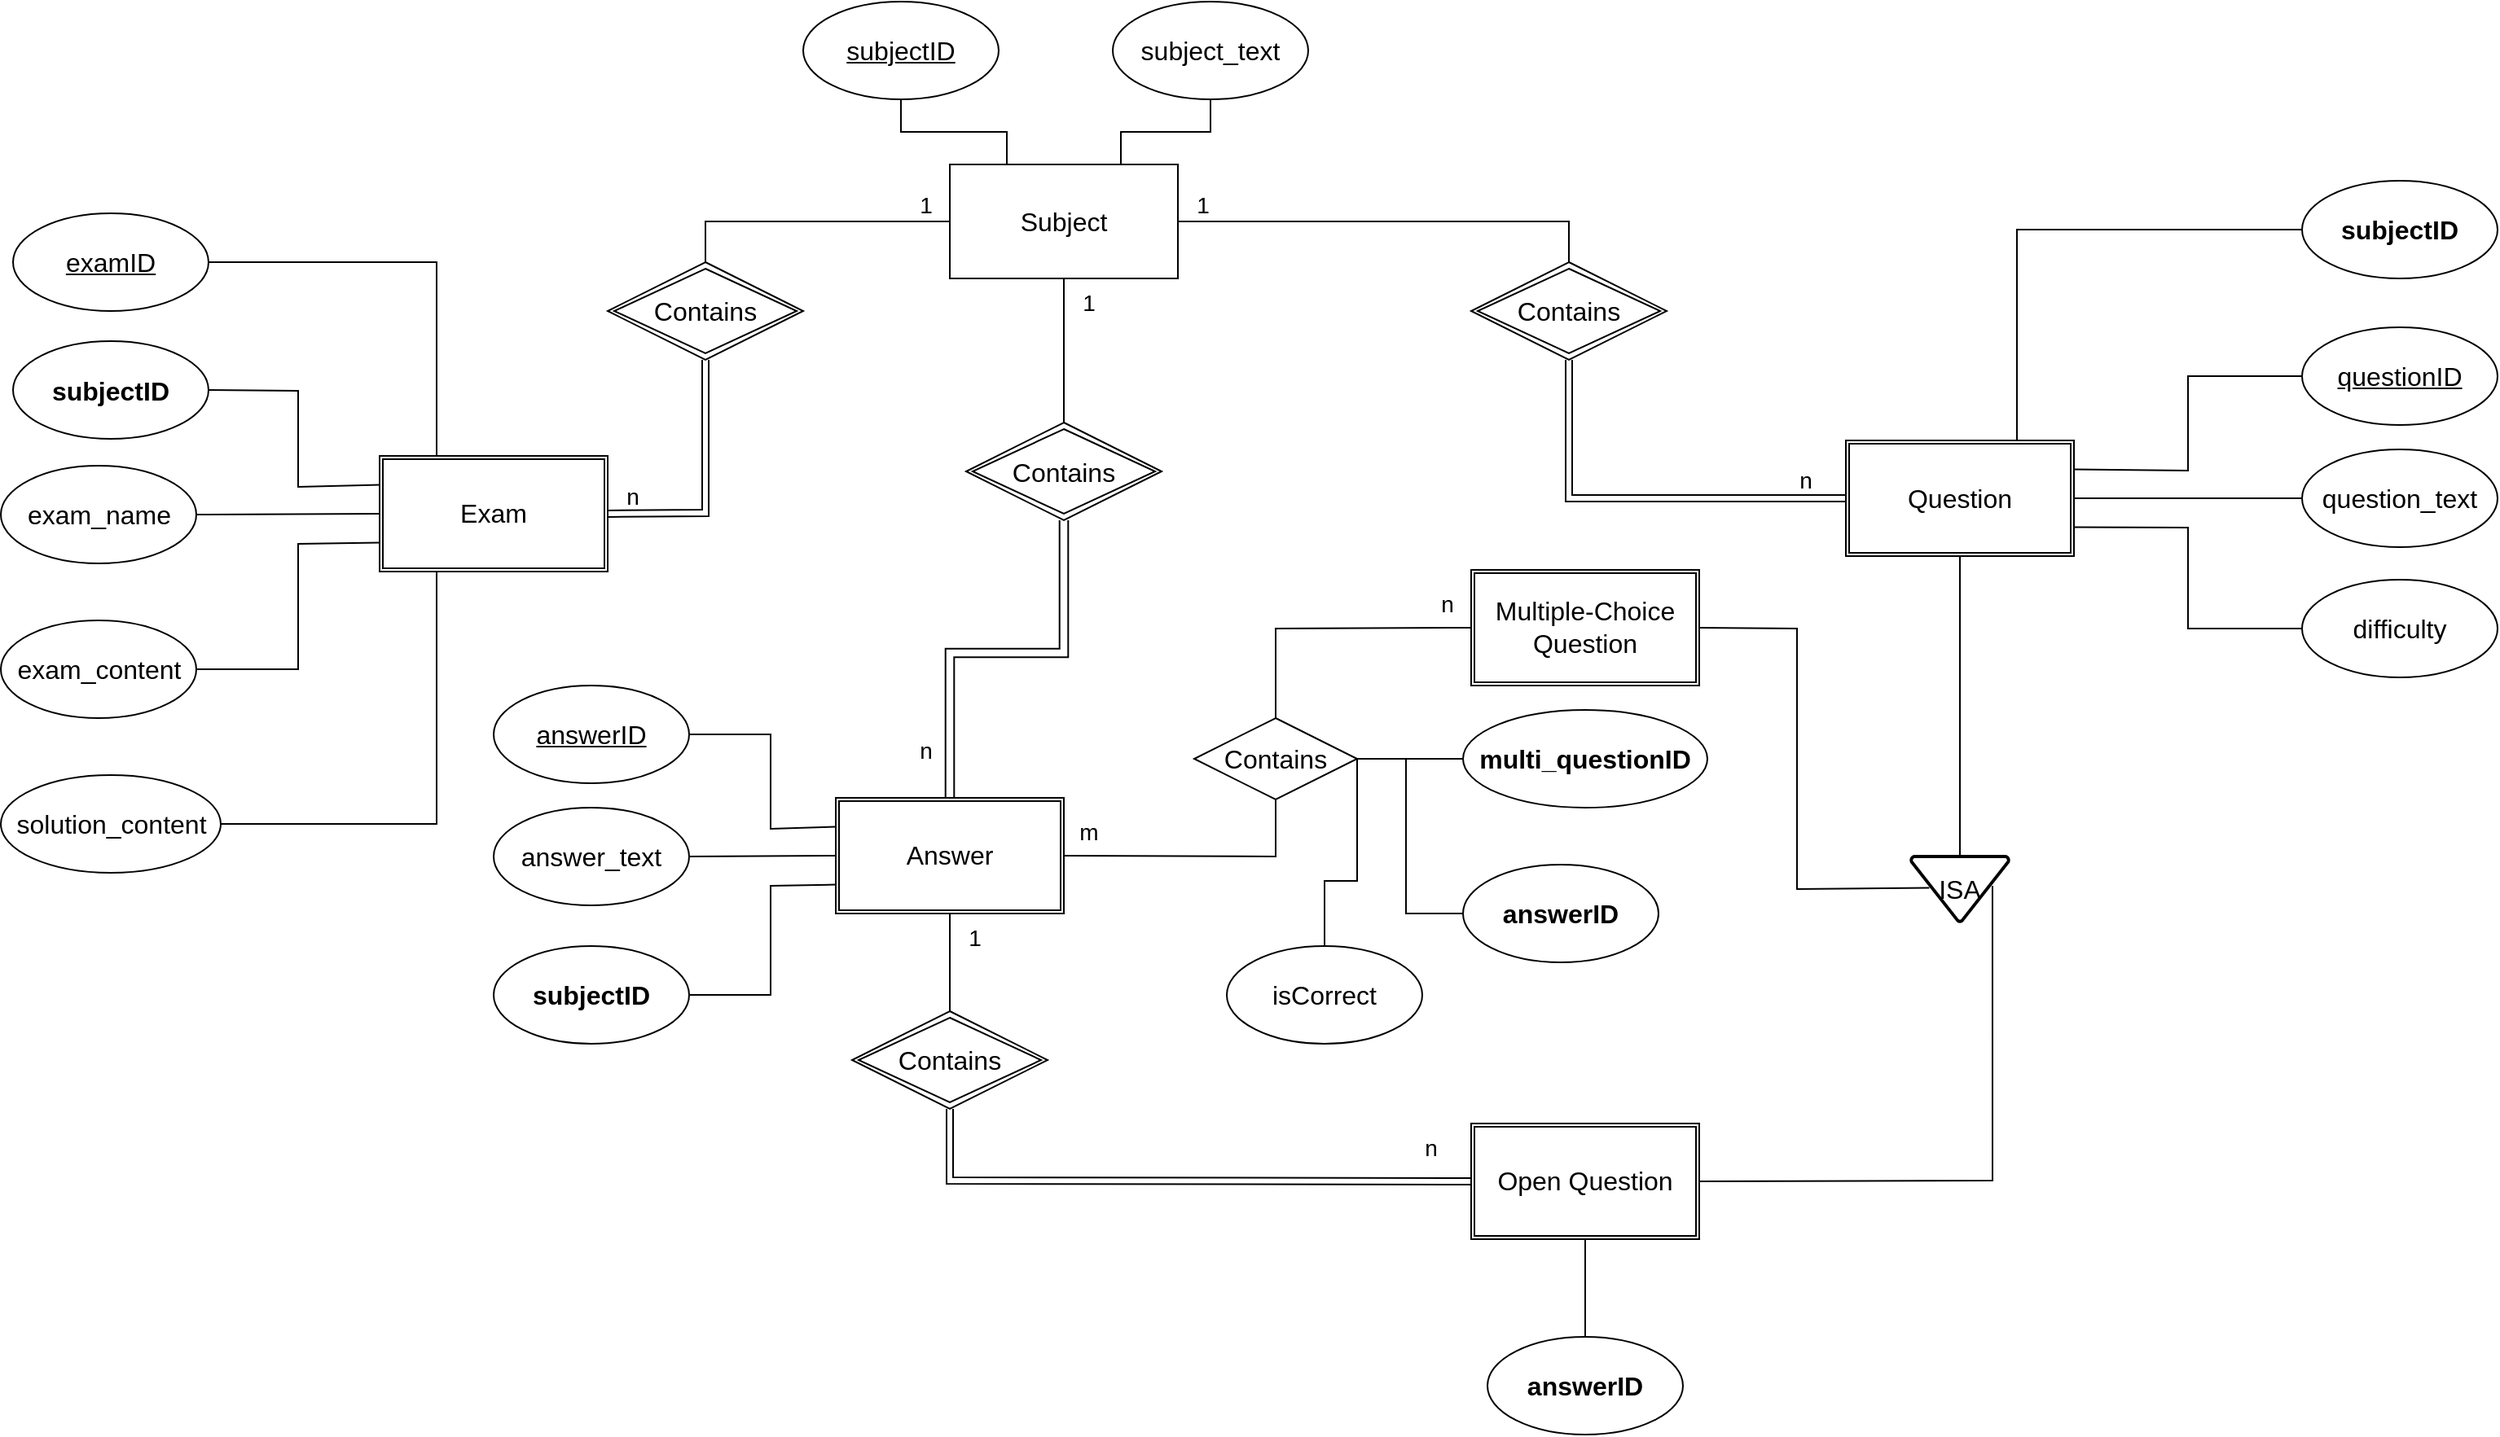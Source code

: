 <mxfile version="24.7.7">
  <diagram name="Page-1" id="cHMctXzzn7q3N3SrIJxy">
    <mxGraphModel dx="1434" dy="782" grid="1" gridSize="10" guides="1" tooltips="1" connect="1" arrows="1" fold="1" page="1" pageScale="1" pageWidth="1654" pageHeight="1169" math="0" shadow="0">
      <root>
        <mxCell id="0" />
        <mxCell id="1" parent="0" />
        <mxCell id="TfQCIEfQzdd_NM2B3Fw8-5" value="ISA" style="strokeWidth=2;html=1;shape=mxgraph.flowchart.merge_or_storage;whiteSpace=wrap;fontSize=16;" parent="1" vertex="1">
          <mxGeometry x="1190" y="545" width="60" height="40" as="geometry" />
        </mxCell>
        <mxCell id="TfQCIEfQzdd_NM2B3Fw8-8" value="Subject" style="rounded=0;whiteSpace=wrap;html=1;fontSize=16;" parent="1" vertex="1">
          <mxGeometry x="600" y="120" width="140" height="70" as="geometry" />
        </mxCell>
        <mxCell id="TfQCIEfQzdd_NM2B3Fw8-10" value="&lt;font style=&quot;font-size: 16px;&quot;&gt;&lt;u style=&quot;font-size: 16px;&quot;&gt;subjectID&lt;/u&gt;&lt;/font&gt;" style="ellipse;whiteSpace=wrap;html=1;fontSize=16;" parent="1" vertex="1">
          <mxGeometry x="510" y="20" width="120" height="60" as="geometry" />
        </mxCell>
        <mxCell id="TfQCIEfQzdd_NM2B3Fw8-12" value="subject_text" style="ellipse;whiteSpace=wrap;html=1;fontSize=16;" parent="1" vertex="1">
          <mxGeometry x="700" y="20" width="120" height="60" as="geometry" />
        </mxCell>
        <mxCell id="TfQCIEfQzdd_NM2B3Fw8-17" value="&lt;u&gt;answerID&lt;/u&gt;" style="ellipse;whiteSpace=wrap;html=1;fontSize=16;" parent="1" vertex="1">
          <mxGeometry x="320" y="440" width="120" height="60" as="geometry" />
        </mxCell>
        <mxCell id="TfQCIEfQzdd_NM2B3Fw8-19" value="answer_text" style="ellipse;whiteSpace=wrap;html=1;fontSize=16;" parent="1" vertex="1">
          <mxGeometry x="320" y="515" width="120" height="60" as="geometry" />
        </mxCell>
        <mxCell id="TfQCIEfQzdd_NM2B3Fw8-20" value="" style="endArrow=none;html=1;rounded=0;entryX=1;entryY=0.5;entryDx=0;entryDy=0;exitX=0;exitY=0.25;exitDx=0;exitDy=0;" parent="1" source="TfQCIEfQzdd_NM2B3Fw8-89" target="TfQCIEfQzdd_NM2B3Fw8-17" edge="1">
          <mxGeometry width="50" height="50" relative="1" as="geometry">
            <mxPoint x="530" y="527.5" as="sourcePoint" />
            <mxPoint x="760" y="380" as="targetPoint" />
            <Array as="points">
              <mxPoint x="490" y="528" />
              <mxPoint x="490" y="470" />
            </Array>
          </mxGeometry>
        </mxCell>
        <mxCell id="TfQCIEfQzdd_NM2B3Fw8-27" value="" style="endArrow=none;html=1;rounded=0;entryX=0.5;entryY=1;entryDx=0;entryDy=0;exitX=0.5;exitY=0;exitDx=0;exitDy=0;exitPerimeter=0;" parent="1" source="TfQCIEfQzdd_NM2B3Fw8-5" target="TfQCIEfQzdd_NM2B3Fw8-90" edge="1">
          <mxGeometry width="50" height="50" relative="1" as="geometry">
            <mxPoint x="710" y="430" as="sourcePoint" />
            <mxPoint x="1220" y="360" as="targetPoint" />
          </mxGeometry>
        </mxCell>
        <mxCell id="TfQCIEfQzdd_NM2B3Fw8-28" value="" style="endArrow=none;html=1;rounded=0;exitX=1;exitY=0.5;exitDx=0;exitDy=0;entryX=0.187;entryY=0.48;entryDx=0;entryDy=0;entryPerimeter=0;" parent="1" source="TfQCIEfQzdd_NM2B3Fw8-92" target="TfQCIEfQzdd_NM2B3Fw8-5" edge="1">
          <mxGeometry width="50" height="50" relative="1" as="geometry">
            <mxPoint x="1060" y="405" as="sourcePoint" />
            <mxPoint x="1160" y="580" as="targetPoint" />
            <Array as="points">
              <mxPoint x="1120" y="405" />
              <mxPoint x="1120" y="565" />
            </Array>
          </mxGeometry>
        </mxCell>
        <mxCell id="TfQCIEfQzdd_NM2B3Fw8-29" value="" style="endArrow=none;html=1;rounded=0;exitX=1;exitY=0.5;exitDx=0;exitDy=0;entryX=0.833;entryY=0.45;entryDx=0;entryDy=0;entryPerimeter=0;" parent="1" source="TfQCIEfQzdd_NM2B3Fw8-93" target="TfQCIEfQzdd_NM2B3Fw8-5" edge="1">
          <mxGeometry width="50" height="50" relative="1" as="geometry">
            <mxPoint x="1060" y="743.97" as="sourcePoint" />
            <mxPoint x="1280" y="610" as="targetPoint" />
            <Array as="points">
              <mxPoint x="1240" y="744" />
            </Array>
          </mxGeometry>
        </mxCell>
        <mxCell id="TfQCIEfQzdd_NM2B3Fw8-30" value="&lt;u&gt;questionID&lt;/u&gt;" style="ellipse;whiteSpace=wrap;html=1;fontSize=16;" parent="1" vertex="1">
          <mxGeometry x="1430" y="220" width="120" height="60" as="geometry" />
        </mxCell>
        <mxCell id="TfQCIEfQzdd_NM2B3Fw8-32" value="question_text" style="ellipse;whiteSpace=wrap;html=1;fontSize=16;" parent="1" vertex="1">
          <mxGeometry x="1430" y="295" width="120" height="60" as="geometry" />
        </mxCell>
        <mxCell id="TfQCIEfQzdd_NM2B3Fw8-33" value="difficulty" style="ellipse;whiteSpace=wrap;html=1;fontSize=16;" parent="1" vertex="1">
          <mxGeometry x="1430" y="375" width="120" height="60" as="geometry" />
        </mxCell>
        <mxCell id="TfQCIEfQzdd_NM2B3Fw8-34" value="" style="endArrow=none;html=1;rounded=0;entryX=0;entryY=0.5;entryDx=0;entryDy=0;exitX=1;exitY=0.75;exitDx=0;exitDy=0;" parent="1" source="TfQCIEfQzdd_NM2B3Fw8-90" target="TfQCIEfQzdd_NM2B3Fw8-33" edge="1">
          <mxGeometry width="50" height="50" relative="1" as="geometry">
            <mxPoint x="1290" y="342.5" as="sourcePoint" />
            <mxPoint x="1040" y="310" as="targetPoint" />
            <Array as="points">
              <mxPoint x="1360" y="343" />
              <mxPoint x="1360" y="405" />
            </Array>
          </mxGeometry>
        </mxCell>
        <mxCell id="TfQCIEfQzdd_NM2B3Fw8-35" value="" style="endArrow=none;html=1;rounded=0;entryX=0;entryY=0.5;entryDx=0;entryDy=0;exitX=1;exitY=0.5;exitDx=0;exitDy=0;" parent="1" source="TfQCIEfQzdd_NM2B3Fw8-90" target="TfQCIEfQzdd_NM2B3Fw8-32" edge="1">
          <mxGeometry width="50" height="50" relative="1" as="geometry">
            <mxPoint x="1290" y="325" as="sourcePoint" />
            <mxPoint x="1040" y="310" as="targetPoint" />
          </mxGeometry>
        </mxCell>
        <mxCell id="TfQCIEfQzdd_NM2B3Fw8-37" value="" style="endArrow=none;html=1;rounded=0;entryX=0;entryY=0.5;entryDx=0;entryDy=0;exitX=1;exitY=0.25;exitDx=0;exitDy=0;" parent="1" source="TfQCIEfQzdd_NM2B3Fw8-90" target="TfQCIEfQzdd_NM2B3Fw8-30" edge="1">
          <mxGeometry width="50" height="50" relative="1" as="geometry">
            <mxPoint x="1290" y="307.5" as="sourcePoint" />
            <mxPoint x="1380" y="280" as="targetPoint" />
            <Array as="points">
              <mxPoint x="1360" y="308" />
              <mxPoint x="1360" y="250" />
            </Array>
          </mxGeometry>
        </mxCell>
        <mxCell id="TfQCIEfQzdd_NM2B3Fw8-41" value="Contains" style="rhombus;whiteSpace=wrap;html=1;fontSize=16;" parent="1" vertex="1">
          <mxGeometry x="750" y="460" width="100" height="50" as="geometry" />
        </mxCell>
        <mxCell id="TfQCIEfQzdd_NM2B3Fw8-42" value="" style="endArrow=none;html=1;rounded=0;exitX=0;exitY=0.5;exitDx=0;exitDy=0;entryX=0.5;entryY=0;entryDx=0;entryDy=0;" parent="1" source="TfQCIEfQzdd_NM2B3Fw8-92" target="TfQCIEfQzdd_NM2B3Fw8-41" edge="1">
          <mxGeometry width="50" height="50" relative="1" as="geometry">
            <mxPoint x="920" y="405" as="sourcePoint" />
            <mxPoint x="860" y="460" as="targetPoint" />
            <Array as="points">
              <mxPoint x="800" y="405" />
            </Array>
          </mxGeometry>
        </mxCell>
        <mxCell id="TfQCIEfQzdd_NM2B3Fw8-43" value="" style="endArrow=none;html=1;rounded=0;entryX=0.5;entryY=1;entryDx=0;entryDy=0;exitX=1;exitY=0.5;exitDx=0;exitDy=0;" parent="1" source="TfQCIEfQzdd_NM2B3Fw8-89" target="TfQCIEfQzdd_NM2B3Fw8-41" edge="1">
          <mxGeometry width="50" height="50" relative="1" as="geometry">
            <mxPoint x="670" y="545" as="sourcePoint" />
            <mxPoint x="1000" y="430" as="targetPoint" />
            <Array as="points">
              <mxPoint x="800" y="545" />
            </Array>
          </mxGeometry>
        </mxCell>
        <mxCell id="TfQCIEfQzdd_NM2B3Fw8-44" value="&lt;font style=&quot;font-size: 14px;&quot;&gt;n&lt;/font&gt;" style="text;html=1;align=center;verticalAlign=middle;resizable=0;points=[];autosize=1;strokeColor=none;fillColor=none;" parent="1" vertex="1">
          <mxGeometry x="890" y="375" width="30" height="30" as="geometry" />
        </mxCell>
        <mxCell id="TfQCIEfQzdd_NM2B3Fw8-45" value="&lt;font style=&quot;font-size: 14px;&quot;&gt;m&lt;/font&gt;" style="text;html=1;align=center;verticalAlign=middle;resizable=0;points=[];autosize=1;strokeColor=none;fillColor=none;" parent="1" vertex="1">
          <mxGeometry x="670" y="515" width="30" height="30" as="geometry" />
        </mxCell>
        <mxCell id="TfQCIEfQzdd_NM2B3Fw8-47" value="" style="endArrow=none;html=1;rounded=0;exitX=0.5;exitY=0;exitDx=0;exitDy=0;entryX=0.5;entryY=1;entryDx=0;entryDy=0;" parent="1" source="TfQCIEfQzdd_NM2B3Fw8-101" target="TfQCIEfQzdd_NM2B3Fw8-89" edge="1">
          <mxGeometry width="50" height="50" relative="1" as="geometry">
            <mxPoint x="600" y="650" as="sourcePoint" />
            <mxPoint x="600" y="580" as="targetPoint" />
          </mxGeometry>
        </mxCell>
        <mxCell id="TfQCIEfQzdd_NM2B3Fw8-51" value="" style="endArrow=none;html=1;rounded=0;entryX=0.5;entryY=0;entryDx=0;entryDy=0;exitX=0.5;exitY=1;exitDx=0;exitDy=0;" parent="1" source="TfQCIEfQzdd_NM2B3Fw8-8" target="TfQCIEfQzdd_NM2B3Fw8-99" edge="1">
          <mxGeometry width="50" height="50" relative="1" as="geometry">
            <mxPoint x="720" y="470" as="sourcePoint" />
            <mxPoint x="670" y="288.5" as="targetPoint" />
          </mxGeometry>
        </mxCell>
        <mxCell id="TfQCIEfQzdd_NM2B3Fw8-52" value="" style="endArrow=none;html=1;rounded=0;entryX=0.5;entryY=0;entryDx=0;entryDy=0;exitX=1;exitY=0.5;exitDx=0;exitDy=0;" parent="1" source="TfQCIEfQzdd_NM2B3Fw8-8" target="TfQCIEfQzdd_NM2B3Fw8-100" edge="1">
          <mxGeometry width="50" height="50" relative="1" as="geometry">
            <mxPoint x="720" y="470" as="sourcePoint" />
            <mxPoint x="980" y="180" as="targetPoint" />
            <Array as="points">
              <mxPoint x="980" y="155" />
            </Array>
          </mxGeometry>
        </mxCell>
        <mxCell id="TfQCIEfQzdd_NM2B3Fw8-55" value="&lt;font style=&quot;font-size: 14px;&quot;&gt;n&lt;/font&gt;" style="text;html=1;align=center;verticalAlign=middle;resizable=0;points=[];autosize=1;strokeColor=none;fillColor=none;" parent="1" vertex="1">
          <mxGeometry x="570" y="465" width="30" height="30" as="geometry" />
        </mxCell>
        <mxCell id="TfQCIEfQzdd_NM2B3Fw8-56" value="&lt;font style=&quot;font-size: 14px;&quot;&gt;n&lt;/font&gt;" style="text;html=1;align=center;verticalAlign=middle;resizable=0;points=[];autosize=1;strokeColor=none;fillColor=none;" parent="1" vertex="1">
          <mxGeometry x="1110" y="298.5" width="30" height="30" as="geometry" />
        </mxCell>
        <mxCell id="TfQCIEfQzdd_NM2B3Fw8-57" value="&lt;font style=&quot;font-size: 14px;&quot;&gt;1&lt;/font&gt;" style="text;html=1;align=center;verticalAlign=middle;resizable=0;points=[];autosize=1;strokeColor=none;fillColor=none;" parent="1" vertex="1">
          <mxGeometry x="670" y="190" width="30" height="30" as="geometry" />
        </mxCell>
        <mxCell id="TfQCIEfQzdd_NM2B3Fw8-58" value="&lt;font style=&quot;font-size: 14px;&quot;&gt;1&lt;/font&gt;" style="text;html=1;align=center;verticalAlign=middle;resizable=0;points=[];autosize=1;strokeColor=none;fillColor=none;" parent="1" vertex="1">
          <mxGeometry x="740" y="130" width="30" height="30" as="geometry" />
        </mxCell>
        <mxCell id="TfQCIEfQzdd_NM2B3Fw8-59" value="&lt;font style=&quot;font-size: 14px;&quot;&gt;1&lt;/font&gt;" style="text;html=1;align=center;verticalAlign=middle;resizable=0;points=[];autosize=1;strokeColor=none;fillColor=none;" parent="1" vertex="1">
          <mxGeometry x="600" y="580" width="30" height="30" as="geometry" />
        </mxCell>
        <mxCell id="TfQCIEfQzdd_NM2B3Fw8-60" value="&lt;font style=&quot;font-size: 14px;&quot;&gt;n&lt;/font&gt;" style="text;html=1;align=center;verticalAlign=middle;resizable=0;points=[];autosize=1;strokeColor=none;fillColor=none;" parent="1" vertex="1">
          <mxGeometry x="880" y="708.97" width="30" height="30" as="geometry" />
        </mxCell>
        <mxCell id="TfQCIEfQzdd_NM2B3Fw8-62" value="&lt;u&gt;examID&lt;/u&gt;" style="ellipse;whiteSpace=wrap;html=1;fontSize=16;" parent="1" vertex="1">
          <mxGeometry x="25" y="150" width="120" height="60" as="geometry" />
        </mxCell>
        <mxCell id="TfQCIEfQzdd_NM2B3Fw8-63" value="exam_name" style="ellipse;whiteSpace=wrap;html=1;fontSize=16;" parent="1" vertex="1">
          <mxGeometry x="17.5" y="305" width="120" height="60" as="geometry" />
        </mxCell>
        <mxCell id="TfQCIEfQzdd_NM2B3Fw8-64" value="exam_content" style="ellipse;whiteSpace=wrap;html=1;fontSize=16;" parent="1" vertex="1">
          <mxGeometry x="17.5" y="400" width="120" height="60" as="geometry" />
        </mxCell>
        <mxCell id="TfQCIEfQzdd_NM2B3Fw8-65" value="solution_content" style="ellipse;whiteSpace=wrap;html=1;fontSize=16;" parent="1" vertex="1">
          <mxGeometry x="17.5" y="495" width="135" height="60" as="geometry" />
        </mxCell>
        <mxCell id="TfQCIEfQzdd_NM2B3Fw8-66" value="" style="endArrow=none;html=1;rounded=0;entryX=1;entryY=0.5;entryDx=0;entryDy=0;exitX=0.25;exitY=0;exitDx=0;exitDy=0;" parent="1" source="TfQCIEfQzdd_NM2B3Fw8-87" target="TfQCIEfQzdd_NM2B3Fw8-62" edge="1">
          <mxGeometry width="50" height="50" relative="1" as="geometry">
            <mxPoint x="285" y="300" as="sourcePoint" />
            <mxPoint x="850" y="420" as="targetPoint" />
            <Array as="points">
              <mxPoint x="285" y="180" />
            </Array>
          </mxGeometry>
        </mxCell>
        <mxCell id="TfQCIEfQzdd_NM2B3Fw8-67" value="" style="endArrow=none;html=1;rounded=0;entryX=1;entryY=0.5;entryDx=0;entryDy=0;exitX=0;exitY=0.5;exitDx=0;exitDy=0;" parent="1" source="TfQCIEfQzdd_NM2B3Fw8-87" target="TfQCIEfQzdd_NM2B3Fw8-63" edge="1">
          <mxGeometry width="50" height="50" relative="1" as="geometry">
            <mxPoint x="250" y="335" as="sourcePoint" />
            <mxPoint x="850" y="420" as="targetPoint" />
          </mxGeometry>
        </mxCell>
        <mxCell id="TfQCIEfQzdd_NM2B3Fw8-68" value="" style="endArrow=none;html=1;rounded=0;entryX=1;entryY=0.5;entryDx=0;entryDy=0;exitX=0;exitY=0.75;exitDx=0;exitDy=0;" parent="1" source="TfQCIEfQzdd_NM2B3Fw8-87" target="TfQCIEfQzdd_NM2B3Fw8-64" edge="1">
          <mxGeometry width="50" height="50" relative="1" as="geometry">
            <mxPoint x="250" y="352.5" as="sourcePoint" />
            <mxPoint x="850" y="420" as="targetPoint" />
            <Array as="points">
              <mxPoint x="200" y="353" />
              <mxPoint x="200" y="430" />
            </Array>
          </mxGeometry>
        </mxCell>
        <mxCell id="TfQCIEfQzdd_NM2B3Fw8-69" value="" style="endArrow=none;html=1;rounded=0;entryX=1;entryY=0.5;entryDx=0;entryDy=0;exitX=0.25;exitY=1;exitDx=0;exitDy=0;" parent="1" source="TfQCIEfQzdd_NM2B3Fw8-87" target="TfQCIEfQzdd_NM2B3Fw8-65" edge="1">
          <mxGeometry width="50" height="50" relative="1" as="geometry">
            <mxPoint x="285" y="370" as="sourcePoint" />
            <mxPoint x="850" y="420" as="targetPoint" />
            <Array as="points">
              <mxPoint x="285" y="525" />
            </Array>
          </mxGeometry>
        </mxCell>
        <mxCell id="TfQCIEfQzdd_NM2B3Fw8-70" value="" style="endArrow=none;html=1;rounded=0;entryX=1;entryY=0.5;entryDx=0;entryDy=0;exitX=0;exitY=0.25;exitDx=0;exitDy=0;" parent="1" source="TfQCIEfQzdd_NM2B3Fw8-87" target="TfQCIEfQzdd_NM2B3Fw8-71" edge="1">
          <mxGeometry width="50" height="50" relative="1" as="geometry">
            <mxPoint x="250" y="317.5" as="sourcePoint" />
            <mxPoint x="850" y="420" as="targetPoint" />
            <Array as="points">
              <mxPoint x="200" y="318" />
              <mxPoint x="200" y="259" />
            </Array>
          </mxGeometry>
        </mxCell>
        <mxCell id="TfQCIEfQzdd_NM2B3Fw8-71" value="&lt;b&gt;subjectID&lt;/b&gt;" style="ellipse;whiteSpace=wrap;html=1;fontSize=16;" parent="1" vertex="1">
          <mxGeometry x="25" y="228.5" width="120" height="60" as="geometry" />
        </mxCell>
        <mxCell id="TfQCIEfQzdd_NM2B3Fw8-72" value="&lt;b&gt;&lt;font style=&quot;font-size: 16px;&quot;&gt;&lt;span style=&quot;font-size: 16px;&quot;&gt;subjectID&lt;/span&gt;&lt;/font&gt;&lt;/b&gt;" style="ellipse;whiteSpace=wrap;html=1;fontSize=16;" parent="1" vertex="1">
          <mxGeometry x="1430" y="130" width="120" height="60" as="geometry" />
        </mxCell>
        <mxCell id="TfQCIEfQzdd_NM2B3Fw8-73" value="" style="endArrow=none;html=1;rounded=0;entryX=0;entryY=0.5;entryDx=0;entryDy=0;exitX=0.75;exitY=0;exitDx=0;exitDy=0;" parent="1" source="TfQCIEfQzdd_NM2B3Fw8-90" target="TfQCIEfQzdd_NM2B3Fw8-72" edge="1">
          <mxGeometry width="50" height="50" relative="1" as="geometry">
            <mxPoint x="1255" y="290" as="sourcePoint" />
            <mxPoint x="850" y="420" as="targetPoint" />
            <Array as="points">
              <mxPoint x="1255" y="160" />
            </Array>
          </mxGeometry>
        </mxCell>
        <mxCell id="TfQCIEfQzdd_NM2B3Fw8-74" value="&lt;b&gt;&lt;font style=&quot;font-size: 16px;&quot;&gt;&lt;span style=&quot;font-size: 16px;&quot;&gt;subjectID&lt;/span&gt;&lt;/font&gt;&lt;/b&gt;" style="ellipse;whiteSpace=wrap;html=1;fontSize=16;" parent="1" vertex="1">
          <mxGeometry x="320" y="600" width="120" height="60" as="geometry" />
        </mxCell>
        <mxCell id="TfQCIEfQzdd_NM2B3Fw8-75" value="" style="endArrow=none;html=1;rounded=0;entryX=1;entryY=0.5;entryDx=0;entryDy=0;exitX=0;exitY=0.5;exitDx=0;exitDy=0;" parent="1" source="TfQCIEfQzdd_NM2B3Fw8-89" target="TfQCIEfQzdd_NM2B3Fw8-19" edge="1">
          <mxGeometry width="50" height="50" relative="1" as="geometry">
            <mxPoint x="530" y="545" as="sourcePoint" />
            <mxPoint x="850" y="420" as="targetPoint" />
          </mxGeometry>
        </mxCell>
        <mxCell id="TfQCIEfQzdd_NM2B3Fw8-76" value="" style="endArrow=none;html=1;rounded=0;entryX=1;entryY=0.5;entryDx=0;entryDy=0;exitX=0;exitY=0.75;exitDx=0;exitDy=0;" parent="1" source="TfQCIEfQzdd_NM2B3Fw8-89" target="TfQCIEfQzdd_NM2B3Fw8-74" edge="1">
          <mxGeometry width="50" height="50" relative="1" as="geometry">
            <mxPoint x="530" y="562.5" as="sourcePoint" />
            <mxPoint x="850" y="420" as="targetPoint" />
            <Array as="points">
              <mxPoint x="490" y="563" />
              <mxPoint x="490" y="630" />
            </Array>
          </mxGeometry>
        </mxCell>
        <mxCell id="TfQCIEfQzdd_NM2B3Fw8-77" value="&lt;b&gt;answerID&lt;/b&gt;" style="ellipse;whiteSpace=wrap;html=1;fontSize=16;" parent="1" vertex="1">
          <mxGeometry x="930" y="840" width="120" height="60" as="geometry" />
        </mxCell>
        <mxCell id="TfQCIEfQzdd_NM2B3Fw8-78" value="" style="endArrow=none;html=1;rounded=0;entryX=0.5;entryY=1;entryDx=0;entryDy=0;exitX=0.5;exitY=0;exitDx=0;exitDy=0;" parent="1" source="TfQCIEfQzdd_NM2B3Fw8-77" target="TfQCIEfQzdd_NM2B3Fw8-93" edge="1">
          <mxGeometry width="50" height="50" relative="1" as="geometry">
            <mxPoint x="800" y="610" as="sourcePoint" />
            <mxPoint x="990" y="778.97" as="targetPoint" />
          </mxGeometry>
        </mxCell>
        <mxCell id="TfQCIEfQzdd_NM2B3Fw8-79" value="" style="endArrow=none;html=1;rounded=0;entryX=0.5;entryY=1;entryDx=0;entryDy=0;exitX=0.25;exitY=0;exitDx=0;exitDy=0;" parent="1" source="TfQCIEfQzdd_NM2B3Fw8-8" target="TfQCIEfQzdd_NM2B3Fw8-10" edge="1">
          <mxGeometry width="50" height="50" relative="1" as="geometry">
            <mxPoint x="800" y="460" as="sourcePoint" />
            <mxPoint x="850" y="410" as="targetPoint" />
            <Array as="points">
              <mxPoint x="635" y="100" />
              <mxPoint x="570" y="100" />
            </Array>
          </mxGeometry>
        </mxCell>
        <mxCell id="TfQCIEfQzdd_NM2B3Fw8-80" value="" style="endArrow=none;html=1;rounded=0;entryX=0.5;entryY=1;entryDx=0;entryDy=0;exitX=0.75;exitY=0;exitDx=0;exitDy=0;" parent="1" source="TfQCIEfQzdd_NM2B3Fw8-8" target="TfQCIEfQzdd_NM2B3Fw8-12" edge="1">
          <mxGeometry width="50" height="50" relative="1" as="geometry">
            <mxPoint x="800" y="460" as="sourcePoint" />
            <mxPoint x="850" y="410" as="targetPoint" />
            <Array as="points">
              <mxPoint x="705" y="100" />
              <mxPoint x="760" y="100" />
            </Array>
          </mxGeometry>
        </mxCell>
        <mxCell id="TfQCIEfQzdd_NM2B3Fw8-82" value="" style="endArrow=none;html=1;rounded=0;entryX=0.5;entryY=0;entryDx=0;entryDy=0;exitX=0;exitY=0.5;exitDx=0;exitDy=0;" parent="1" source="TfQCIEfQzdd_NM2B3Fw8-8" target="TfQCIEfQzdd_NM2B3Fw8-98" edge="1">
          <mxGeometry width="50" height="50" relative="1" as="geometry">
            <mxPoint x="650" y="450" as="sourcePoint" />
            <mxPoint x="450" y="190" as="targetPoint" />
            <Array as="points">
              <mxPoint x="450" y="155" />
            </Array>
          </mxGeometry>
        </mxCell>
        <mxCell id="TfQCIEfQzdd_NM2B3Fw8-84" value="&lt;font style=&quot;font-size: 14px;&quot;&gt;1&lt;/font&gt;" style="text;html=1;align=center;verticalAlign=middle;resizable=0;points=[];autosize=1;strokeColor=none;fillColor=none;" parent="1" vertex="1">
          <mxGeometry x="570" y="130" width="30" height="30" as="geometry" />
        </mxCell>
        <mxCell id="TfQCIEfQzdd_NM2B3Fw8-85" value="&lt;font style=&quot;font-size: 14px;&quot;&gt;n&lt;/font&gt;" style="text;html=1;align=center;verticalAlign=middle;resizable=0;points=[];autosize=1;strokeColor=none;fillColor=none;" parent="1" vertex="1">
          <mxGeometry x="390" y="308.5" width="30" height="30" as="geometry" />
        </mxCell>
        <mxCell id="TfQCIEfQzdd_NM2B3Fw8-86" value="" style="shape=link;html=1;rounded=0;width=5.294;entryX=0.5;entryY=0;entryDx=0;entryDy=0;exitX=0.5;exitY=1;exitDx=0;exitDy=0;" parent="1" source="TfQCIEfQzdd_NM2B3Fw8-99" target="TfQCIEfQzdd_NM2B3Fw8-89" edge="1">
          <mxGeometry width="100" relative="1" as="geometry">
            <mxPoint x="670" y="338.5" as="sourcePoint" />
            <mxPoint x="570" y="820" as="targetPoint" />
            <Array as="points">
              <mxPoint x="670" y="420" />
              <mxPoint x="600" y="420" />
            </Array>
          </mxGeometry>
        </mxCell>
        <mxCell id="TfQCIEfQzdd_NM2B3Fw8-87" value="&lt;font style=&quot;font-size: 16px;&quot;&gt;Exam&lt;/font&gt;" style="shape=ext;double=1;rounded=0;whiteSpace=wrap;html=1;" parent="1" vertex="1">
          <mxGeometry x="250" y="298.97" width="140" height="71.03" as="geometry" />
        </mxCell>
        <mxCell id="TfQCIEfQzdd_NM2B3Fw8-89" value="&lt;font style=&quot;font-size: 16px;&quot;&gt;Answer&lt;/font&gt;" style="shape=ext;double=1;rounded=0;whiteSpace=wrap;html=1;" parent="1" vertex="1">
          <mxGeometry x="530" y="508.97" width="140" height="71.03" as="geometry" />
        </mxCell>
        <mxCell id="TfQCIEfQzdd_NM2B3Fw8-90" value="&lt;font style=&quot;font-size: 16px;&quot;&gt;Question&lt;/font&gt;" style="shape=ext;double=1;rounded=0;whiteSpace=wrap;html=1;" parent="1" vertex="1">
          <mxGeometry x="1150" y="289.49" width="140" height="71.03" as="geometry" />
        </mxCell>
        <mxCell id="TfQCIEfQzdd_NM2B3Fw8-92" value="&lt;div style=&quot;font-size: 16px;&quot;&gt;&lt;font style=&quot;font-size: 16px;&quot;&gt;Multiple-Choice&lt;/font&gt;&lt;/div&gt;&lt;div style=&quot;font-size: 16px;&quot;&gt;&lt;font style=&quot;font-size: 16px;&quot;&gt;&lt;font style=&quot;font-size: 16px;&quot;&gt;Question&lt;/font&gt;&lt;font style=&quot;font-size: 16px;&quot;&gt;&lt;br&gt;&lt;/font&gt;&lt;/font&gt;&lt;/div&gt;" style="shape=ext;double=1;rounded=0;whiteSpace=wrap;html=1;" parent="1" vertex="1">
          <mxGeometry x="920" y="368.97" width="140" height="71.03" as="geometry" />
        </mxCell>
        <mxCell id="TfQCIEfQzdd_NM2B3Fw8-93" value="&lt;font style=&quot;font-size: 16px;&quot;&gt;Open Question&lt;/font&gt;" style="shape=ext;double=1;rounded=0;whiteSpace=wrap;html=1;" parent="1" vertex="1">
          <mxGeometry x="920" y="708.97" width="140" height="71.03" as="geometry" />
        </mxCell>
        <mxCell id="TfQCIEfQzdd_NM2B3Fw8-95" value="" style="shape=link;html=1;rounded=0;exitX=1;exitY=0.5;exitDx=0;exitDy=0;entryX=0.5;entryY=1;entryDx=0;entryDy=0;" parent="1" source="TfQCIEfQzdd_NM2B3Fw8-87" target="TfQCIEfQzdd_NM2B3Fw8-98" edge="1">
          <mxGeometry width="100" relative="1" as="geometry">
            <mxPoint x="440" y="324.51" as="sourcePoint" />
            <mxPoint x="450" y="240" as="targetPoint" />
            <Array as="points">
              <mxPoint x="450" y="334" />
            </Array>
          </mxGeometry>
        </mxCell>
        <mxCell id="TfQCIEfQzdd_NM2B3Fw8-96" value="" style="shape=link;html=1;rounded=0;exitX=0.5;exitY=1;exitDx=0;exitDy=0;entryX=0;entryY=0.5;entryDx=0;entryDy=0;" parent="1" source="TfQCIEfQzdd_NM2B3Fw8-100" target="TfQCIEfQzdd_NM2B3Fw8-90" edge="1">
          <mxGeometry width="100" relative="1" as="geometry">
            <mxPoint x="980" y="230" as="sourcePoint" />
            <mxPoint x="770" y="470" as="targetPoint" />
            <Array as="points">
              <mxPoint x="980" y="325" />
            </Array>
          </mxGeometry>
        </mxCell>
        <mxCell id="TfQCIEfQzdd_NM2B3Fw8-97" value="" style="shape=link;html=1;rounded=0;exitX=0.5;exitY=1;exitDx=0;exitDy=0;entryX=0;entryY=0.5;entryDx=0;entryDy=0;" parent="1" source="TfQCIEfQzdd_NM2B3Fw8-101" target="TfQCIEfQzdd_NM2B3Fw8-93" edge="1">
          <mxGeometry width="100" relative="1" as="geometry">
            <mxPoint x="600" y="700" as="sourcePoint" />
            <mxPoint x="770" y="500" as="targetPoint" />
            <Array as="points">
              <mxPoint x="600" y="744" />
            </Array>
          </mxGeometry>
        </mxCell>
        <mxCell id="TfQCIEfQzdd_NM2B3Fw8-98" value="&lt;font style=&quot;font-size: 16px;&quot;&gt;Contains&lt;/font&gt;" style="shape=rhombus;double=1;perimeter=rhombusPerimeter;whiteSpace=wrap;html=1;align=center;" parent="1" vertex="1">
          <mxGeometry x="390" y="180" width="120" height="60" as="geometry" />
        </mxCell>
        <mxCell id="TfQCIEfQzdd_NM2B3Fw8-99" value="&lt;font style=&quot;font-size: 16px;&quot;&gt;Contains&lt;/font&gt;" style="shape=rhombus;double=1;perimeter=rhombusPerimeter;whiteSpace=wrap;html=1;align=center;" parent="1" vertex="1">
          <mxGeometry x="610" y="278.5" width="120" height="60" as="geometry" />
        </mxCell>
        <mxCell id="TfQCIEfQzdd_NM2B3Fw8-100" value="&lt;font style=&quot;font-size: 16px;&quot;&gt;Contains&lt;/font&gt;" style="shape=rhombus;double=1;perimeter=rhombusPerimeter;whiteSpace=wrap;html=1;align=center;" parent="1" vertex="1">
          <mxGeometry x="920" y="180" width="120" height="60" as="geometry" />
        </mxCell>
        <mxCell id="TfQCIEfQzdd_NM2B3Fw8-101" value="&lt;font style=&quot;font-size: 16px;&quot;&gt;Contains&lt;/font&gt;" style="shape=rhombus;double=1;perimeter=rhombusPerimeter;whiteSpace=wrap;html=1;align=center;" parent="1" vertex="1">
          <mxGeometry x="540" y="640" width="120" height="60" as="geometry" />
        </mxCell>
        <mxCell id="TfQCIEfQzdd_NM2B3Fw8-102" value="&lt;b&gt;multi_questionID&lt;/b&gt;" style="ellipse;whiteSpace=wrap;html=1;fontSize=16;" parent="1" vertex="1">
          <mxGeometry x="915" y="455" width="150" height="60" as="geometry" />
        </mxCell>
        <mxCell id="TfQCIEfQzdd_NM2B3Fw8-103" value="&lt;b&gt;answerID&lt;/b&gt;" style="ellipse;whiteSpace=wrap;html=1;fontSize=16;" parent="1" vertex="1">
          <mxGeometry x="915" y="550" width="120" height="60" as="geometry" />
        </mxCell>
        <mxCell id="TfQCIEfQzdd_NM2B3Fw8-104" value="isCorrect" style="ellipse;whiteSpace=wrap;html=1;fontSize=16;" parent="1" vertex="1">
          <mxGeometry x="770" y="600" width="120" height="60" as="geometry" />
        </mxCell>
        <mxCell id="TfQCIEfQzdd_NM2B3Fw8-105" value="" style="endArrow=none;html=1;rounded=0;entryX=0.5;entryY=0;entryDx=0;entryDy=0;exitX=1;exitY=0.5;exitDx=0;exitDy=0;" parent="1" source="TfQCIEfQzdd_NM2B3Fw8-41" target="TfQCIEfQzdd_NM2B3Fw8-104" edge="1">
          <mxGeometry width="50" height="50" relative="1" as="geometry">
            <mxPoint x="650" y="540" as="sourcePoint" />
            <mxPoint x="700" y="490" as="targetPoint" />
            <Array as="points">
              <mxPoint x="850" y="560" />
              <mxPoint x="830" y="560" />
            </Array>
          </mxGeometry>
        </mxCell>
        <mxCell id="TfQCIEfQzdd_NM2B3Fw8-106" value="" style="endArrow=none;html=1;rounded=0;entryX=0;entryY=0.5;entryDx=0;entryDy=0;exitX=1;exitY=0.5;exitDx=0;exitDy=0;" parent="1" source="TfQCIEfQzdd_NM2B3Fw8-41" target="TfQCIEfQzdd_NM2B3Fw8-103" edge="1">
          <mxGeometry width="50" height="50" relative="1" as="geometry">
            <mxPoint x="650" y="540" as="sourcePoint" />
            <mxPoint x="700" y="490" as="targetPoint" />
            <Array as="points">
              <mxPoint x="880" y="485" />
              <mxPoint x="880" y="580" />
            </Array>
          </mxGeometry>
        </mxCell>
        <mxCell id="TfQCIEfQzdd_NM2B3Fw8-107" value="" style="endArrow=none;html=1;rounded=0;entryX=0;entryY=0.5;entryDx=0;entryDy=0;exitX=1;exitY=0.5;exitDx=0;exitDy=0;" parent="1" source="TfQCIEfQzdd_NM2B3Fw8-41" target="TfQCIEfQzdd_NM2B3Fw8-102" edge="1">
          <mxGeometry width="50" height="50" relative="1" as="geometry">
            <mxPoint x="650" y="540" as="sourcePoint" />
            <mxPoint x="700" y="490" as="targetPoint" />
          </mxGeometry>
        </mxCell>
      </root>
    </mxGraphModel>
  </diagram>
</mxfile>
